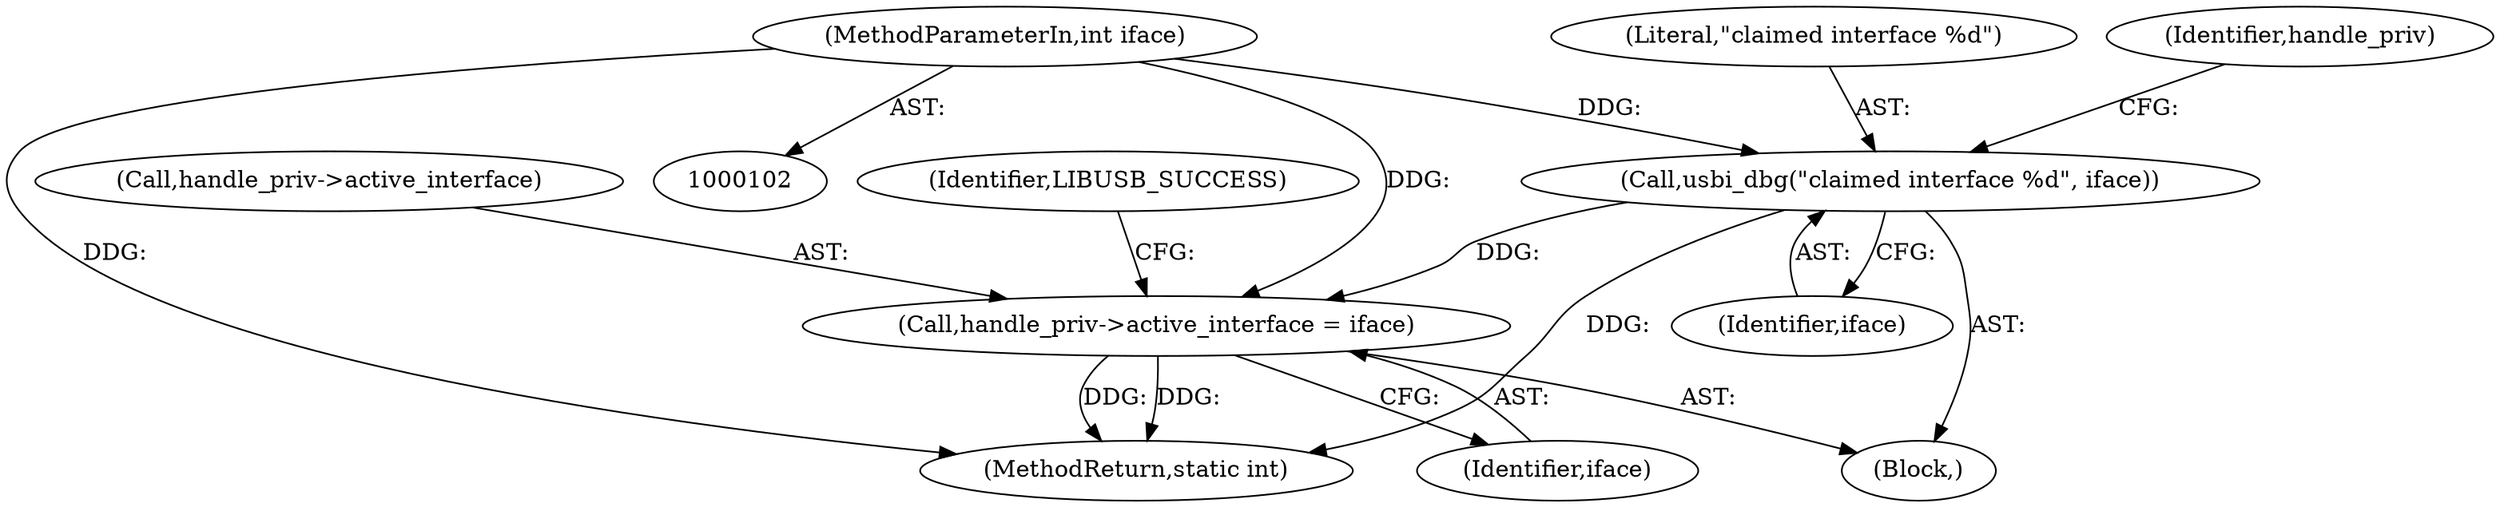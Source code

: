 digraph "1_Chrome_ac149a8d4371c0e01e0934fdd57b09e86f96b5b9_14@pointer" {
"1000158" [label="(Call,handle_priv->active_interface = iface)"];
"1000155" [label="(Call,usbi_dbg(\"claimed interface %d\", iface))"];
"1000105" [label="(MethodParameterIn,int iface)"];
"1000155" [label="(Call,usbi_dbg(\"claimed interface %d\", iface))"];
"1000156" [label="(Literal,\"claimed interface %d\")"];
"1000106" [label="(Block,)"];
"1000105" [label="(MethodParameterIn,int iface)"];
"1000158" [label="(Call,handle_priv->active_interface = iface)"];
"1000160" [label="(Identifier,handle_priv)"];
"1000159" [label="(Call,handle_priv->active_interface)"];
"1000164" [label="(Identifier,LIBUSB_SUCCESS)"];
"1000157" [label="(Identifier,iface)"];
"1000165" [label="(MethodReturn,static int)"];
"1000162" [label="(Identifier,iface)"];
"1000158" -> "1000106"  [label="AST: "];
"1000158" -> "1000162"  [label="CFG: "];
"1000159" -> "1000158"  [label="AST: "];
"1000162" -> "1000158"  [label="AST: "];
"1000164" -> "1000158"  [label="CFG: "];
"1000158" -> "1000165"  [label="DDG: "];
"1000158" -> "1000165"  [label="DDG: "];
"1000155" -> "1000158"  [label="DDG: "];
"1000105" -> "1000158"  [label="DDG: "];
"1000155" -> "1000106"  [label="AST: "];
"1000155" -> "1000157"  [label="CFG: "];
"1000156" -> "1000155"  [label="AST: "];
"1000157" -> "1000155"  [label="AST: "];
"1000160" -> "1000155"  [label="CFG: "];
"1000155" -> "1000165"  [label="DDG: "];
"1000105" -> "1000155"  [label="DDG: "];
"1000105" -> "1000102"  [label="AST: "];
"1000105" -> "1000165"  [label="DDG: "];
}
